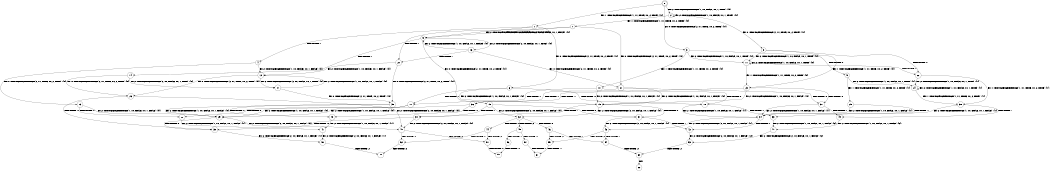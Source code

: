 digraph BCG {
size = "7, 10.5";
center = TRUE;
node [shape = circle];
0 [peripheries = 2];
0 -> 1 [label = "EX !1 !ATOMIC_EXCH_BRANCH (1, +1, TRUE, +0, 2, TRUE) !{0}"];
0 -> 2 [label = "EX !2 !ATOMIC_EXCH_BRANCH (1, +0, FALSE, +0, 1, TRUE) !{0}"];
0 -> 3 [label = "EX !0 !ATOMIC_EXCH_BRANCH (2, +1, TRUE, +0, 2, TRUE) !{0}"];
1 -> 4 [label = "TERMINATE !1"];
1 -> 5 [label = "EX !2 !ATOMIC_EXCH_BRANCH (1, +0, FALSE, +0, 1, FALSE) !{0}"];
1 -> 6 [label = "EX !0 !ATOMIC_EXCH_BRANCH (2, +1, TRUE, +0, 2, TRUE) !{0}"];
2 -> 7 [label = "EX !1 !ATOMIC_EXCH_BRANCH (1, +1, TRUE, +0, 2, TRUE) !{0}"];
2 -> 8 [label = "EX !0 !ATOMIC_EXCH_BRANCH (2, +1, TRUE, +0, 2, TRUE) !{0}"];
2 -> 2 [label = "EX !2 !ATOMIC_EXCH_BRANCH (1, +0, FALSE, +0, 1, TRUE) !{0}"];
3 -> 9 [label = "TERMINATE !0"];
3 -> 10 [label = "EX !1 !ATOMIC_EXCH_BRANCH (1, +1, TRUE, +0, 2, TRUE) !{0}"];
3 -> 11 [label = "EX !2 !ATOMIC_EXCH_BRANCH (1, +0, FALSE, +0, 1, TRUE) !{0}"];
4 -> 12 [label = "EX !2 !ATOMIC_EXCH_BRANCH (1, +0, FALSE, +0, 1, FALSE) !{0}"];
4 -> 13 [label = "EX !0 !ATOMIC_EXCH_BRANCH (2, +1, TRUE, +0, 2, TRUE) !{0}"];
5 -> 14 [label = "TERMINATE !1"];
5 -> 15 [label = "EX !0 !ATOMIC_EXCH_BRANCH (2, +1, TRUE, +0, 2, TRUE) !{0}"];
5 -> 16 [label = "EX !2 !ATOMIC_EXCH_BRANCH (2, +0, FALSE, +0, 1, TRUE) !{0}"];
6 -> 17 [label = "TERMINATE !1"];
6 -> 18 [label = "TERMINATE !0"];
6 -> 19 [label = "EX !2 !ATOMIC_EXCH_BRANCH (1, +0, FALSE, +0, 1, FALSE) !{0}"];
7 -> 20 [label = "TERMINATE !1"];
7 -> 21 [label = "EX !0 !ATOMIC_EXCH_BRANCH (2, +1, TRUE, +0, 2, TRUE) !{0}"];
7 -> 5 [label = "EX !2 !ATOMIC_EXCH_BRANCH (1, +0, FALSE, +0, 1, FALSE) !{0}"];
8 -> 22 [label = "TERMINATE !0"];
8 -> 23 [label = "EX !1 !ATOMIC_EXCH_BRANCH (1, +1, TRUE, +0, 2, TRUE) !{0}"];
8 -> 11 [label = "EX !2 !ATOMIC_EXCH_BRANCH (1, +0, FALSE, +0, 1, TRUE) !{0}"];
9 -> 24 [label = "EX !2 !ATOMIC_EXCH_BRANCH (1, +0, FALSE, +0, 1, TRUE) !{1}"];
9 -> 25 [label = "EX !1 !ATOMIC_EXCH_BRANCH (1, +1, TRUE, +0, 2, TRUE) !{1}"];
10 -> 17 [label = "TERMINATE !1"];
10 -> 18 [label = "TERMINATE !0"];
10 -> 19 [label = "EX !2 !ATOMIC_EXCH_BRANCH (1, +0, FALSE, +0, 1, FALSE) !{0}"];
11 -> 22 [label = "TERMINATE !0"];
11 -> 23 [label = "EX !1 !ATOMIC_EXCH_BRANCH (1, +1, TRUE, +0, 2, TRUE) !{0}"];
11 -> 11 [label = "EX !2 !ATOMIC_EXCH_BRANCH (1, +0, FALSE, +0, 1, TRUE) !{0}"];
12 -> 26 [label = "EX !0 !ATOMIC_EXCH_BRANCH (2, +1, TRUE, +0, 2, TRUE) !{0}"];
12 -> 27 [label = "EX !2 !ATOMIC_EXCH_BRANCH (2, +0, FALSE, +0, 1, TRUE) !{0}"];
13 -> 28 [label = "TERMINATE !0"];
13 -> 29 [label = "EX !2 !ATOMIC_EXCH_BRANCH (1, +0, FALSE, +0, 1, FALSE) !{0}"];
14 -> 26 [label = "EX !0 !ATOMIC_EXCH_BRANCH (2, +1, TRUE, +0, 2, TRUE) !{0}"];
14 -> 27 [label = "EX !2 !ATOMIC_EXCH_BRANCH (2, +0, FALSE, +0, 1, TRUE) !{0}"];
15 -> 30 [label = "TERMINATE !1"];
15 -> 31 [label = "TERMINATE !0"];
15 -> 32 [label = "EX !2 !ATOMIC_EXCH_BRANCH (2, +0, FALSE, +0, 1, FALSE) !{0}"];
16 -> 20 [label = "TERMINATE !1"];
16 -> 21 [label = "EX !0 !ATOMIC_EXCH_BRANCH (2, +1, TRUE, +0, 2, TRUE) !{0}"];
16 -> 5 [label = "EX !2 !ATOMIC_EXCH_BRANCH (1, +0, FALSE, +0, 1, FALSE) !{0}"];
17 -> 28 [label = "TERMINATE !0"];
17 -> 29 [label = "EX !2 !ATOMIC_EXCH_BRANCH (1, +0, FALSE, +0, 1, FALSE) !{0}"];
18 -> 33 [label = "TERMINATE !1"];
18 -> 34 [label = "EX !2 !ATOMIC_EXCH_BRANCH (1, +0, FALSE, +0, 1, FALSE) !{1}"];
19 -> 30 [label = "TERMINATE !1"];
19 -> 31 [label = "TERMINATE !0"];
19 -> 32 [label = "EX !2 !ATOMIC_EXCH_BRANCH (2, +0, FALSE, +0, 1, FALSE) !{0}"];
20 -> 35 [label = "EX !0 !ATOMIC_EXCH_BRANCH (2, +1, TRUE, +0, 2, TRUE) !{0}"];
20 -> 12 [label = "EX !2 !ATOMIC_EXCH_BRANCH (1, +0, FALSE, +0, 1, FALSE) !{0}"];
21 -> 36 [label = "TERMINATE !1"];
21 -> 37 [label = "TERMINATE !0"];
21 -> 19 [label = "EX !2 !ATOMIC_EXCH_BRANCH (1, +0, FALSE, +0, 1, FALSE) !{0}"];
22 -> 38 [label = "EX !1 !ATOMIC_EXCH_BRANCH (1, +1, TRUE, +0, 2, TRUE) !{1}"];
22 -> 24 [label = "EX !2 !ATOMIC_EXCH_BRANCH (1, +0, FALSE, +0, 1, TRUE) !{1}"];
23 -> 36 [label = "TERMINATE !1"];
23 -> 37 [label = "TERMINATE !0"];
23 -> 19 [label = "EX !2 !ATOMIC_EXCH_BRANCH (1, +0, FALSE, +0, 1, FALSE) !{0}"];
24 -> 38 [label = "EX !1 !ATOMIC_EXCH_BRANCH (1, +1, TRUE, +0, 2, TRUE) !{1}"];
24 -> 24 [label = "EX !2 !ATOMIC_EXCH_BRANCH (1, +0, FALSE, +0, 1, TRUE) !{1}"];
25 -> 33 [label = "TERMINATE !1"];
25 -> 34 [label = "EX !2 !ATOMIC_EXCH_BRANCH (1, +0, FALSE, +0, 1, FALSE) !{1}"];
26 -> 39 [label = "TERMINATE !0"];
26 -> 40 [label = "EX !2 !ATOMIC_EXCH_BRANCH (2, +0, FALSE, +0, 1, FALSE) !{0}"];
27 -> 35 [label = "EX !0 !ATOMIC_EXCH_BRANCH (2, +1, TRUE, +0, 2, TRUE) !{0}"];
27 -> 12 [label = "EX !2 !ATOMIC_EXCH_BRANCH (1, +0, FALSE, +0, 1, FALSE) !{0}"];
28 -> 41 [label = "EX !2 !ATOMIC_EXCH_BRANCH (1, +0, FALSE, +0, 1, FALSE) !{1}"];
29 -> 39 [label = "TERMINATE !0"];
29 -> 40 [label = "EX !2 !ATOMIC_EXCH_BRANCH (2, +0, FALSE, +0, 1, FALSE) !{0}"];
30 -> 39 [label = "TERMINATE !0"];
30 -> 40 [label = "EX !2 !ATOMIC_EXCH_BRANCH (2, +0, FALSE, +0, 1, FALSE) !{0}"];
31 -> 42 [label = "TERMINATE !1"];
31 -> 43 [label = "EX !2 !ATOMIC_EXCH_BRANCH (2, +0, FALSE, +0, 1, FALSE) !{1}"];
32 -> 44 [label = "TERMINATE !1"];
32 -> 45 [label = "TERMINATE !2"];
32 -> 46 [label = "TERMINATE !0"];
33 -> 47 [label = "EX !2 !ATOMIC_EXCH_BRANCH (1, +0, FALSE, +0, 1, FALSE) !{2}"];
34 -> 42 [label = "TERMINATE !1"];
34 -> 43 [label = "EX !2 !ATOMIC_EXCH_BRANCH (2, +0, FALSE, +0, 1, FALSE) !{1}"];
35 -> 48 [label = "TERMINATE !0"];
35 -> 29 [label = "EX !2 !ATOMIC_EXCH_BRANCH (1, +0, FALSE, +0, 1, FALSE) !{0}"];
36 -> 48 [label = "TERMINATE !0"];
36 -> 29 [label = "EX !2 !ATOMIC_EXCH_BRANCH (1, +0, FALSE, +0, 1, FALSE) !{0}"];
37 -> 49 [label = "TERMINATE !1"];
37 -> 34 [label = "EX !2 !ATOMIC_EXCH_BRANCH (1, +0, FALSE, +0, 1, FALSE) !{1}"];
38 -> 49 [label = "TERMINATE !1"];
38 -> 34 [label = "EX !2 !ATOMIC_EXCH_BRANCH (1, +0, FALSE, +0, 1, FALSE) !{1}"];
39 -> 50 [label = "EX !2 !ATOMIC_EXCH_BRANCH (2, +0, FALSE, +0, 1, FALSE) !{1}"];
40 -> 51 [label = "TERMINATE !2"];
40 -> 52 [label = "TERMINATE !0"];
41 -> 50 [label = "EX !2 !ATOMIC_EXCH_BRANCH (2, +0, FALSE, +0, 1, FALSE) !{1}"];
42 -> 53 [label = "EX !2 !ATOMIC_EXCH_BRANCH (2, +0, FALSE, +0, 1, FALSE) !{2}"];
43 -> 54 [label = "TERMINATE !1"];
43 -> 55 [label = "TERMINATE !2"];
44 -> 51 [label = "TERMINATE !2"];
44 -> 52 [label = "TERMINATE !0"];
45 -> 56 [label = "TERMINATE !1"];
45 -> 57 [label = "TERMINATE !0"];
46 -> 54 [label = "TERMINATE !1"];
46 -> 55 [label = "TERMINATE !2"];
47 -> 53 [label = "EX !2 !ATOMIC_EXCH_BRANCH (2, +0, FALSE, +0, 1, FALSE) !{2}"];
48 -> 41 [label = "EX !2 !ATOMIC_EXCH_BRANCH (1, +0, FALSE, +0, 1, FALSE) !{1}"];
49 -> 47 [label = "EX !2 !ATOMIC_EXCH_BRANCH (1, +0, FALSE, +0, 1, FALSE) !{2}"];
50 -> 58 [label = "TERMINATE !2"];
51 -> 59 [label = "TERMINATE !0"];
52 -> 58 [label = "TERMINATE !2"];
53 -> 60 [label = "TERMINATE !2"];
54 -> 60 [label = "TERMINATE !2"];
55 -> 61 [label = "TERMINATE !1"];
56 -> 59 [label = "TERMINATE !0"];
57 -> 61 [label = "TERMINATE !1"];
60 -> 62 [label = "exit"];
}
